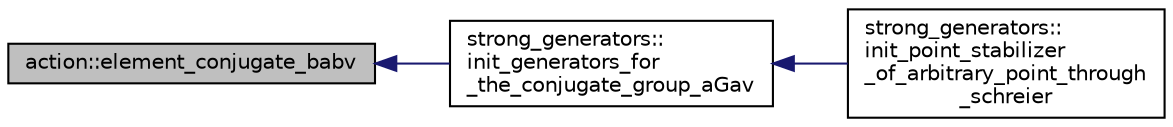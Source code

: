 digraph "action::element_conjugate_babv"
{
  edge [fontname="Helvetica",fontsize="10",labelfontname="Helvetica",labelfontsize="10"];
  node [fontname="Helvetica",fontsize="10",shape=record];
  rankdir="LR";
  Node3237 [label="action::element_conjugate_babv",height=0.2,width=0.4,color="black", fillcolor="grey75", style="filled", fontcolor="black"];
  Node3237 -> Node3238 [dir="back",color="midnightblue",fontsize="10",style="solid",fontname="Helvetica"];
  Node3238 [label="strong_generators::\linit_generators_for\l_the_conjugate_group_aGav",height=0.2,width=0.4,color="black", fillcolor="white", style="filled",URL="$dc/d09/classstrong__generators.html#af398bc7eb2c325ffd594d339dd1869b4"];
  Node3238 -> Node3239 [dir="back",color="midnightblue",fontsize="10",style="solid",fontname="Helvetica"];
  Node3239 [label="strong_generators::\linit_point_stabilizer\l_of_arbitrary_point_through\l_schreier",height=0.2,width=0.4,color="black", fillcolor="white", style="filled",URL="$dc/d09/classstrong__generators.html#a51fbf5e2eeb7ad0c700315ccb4001781"];
}
